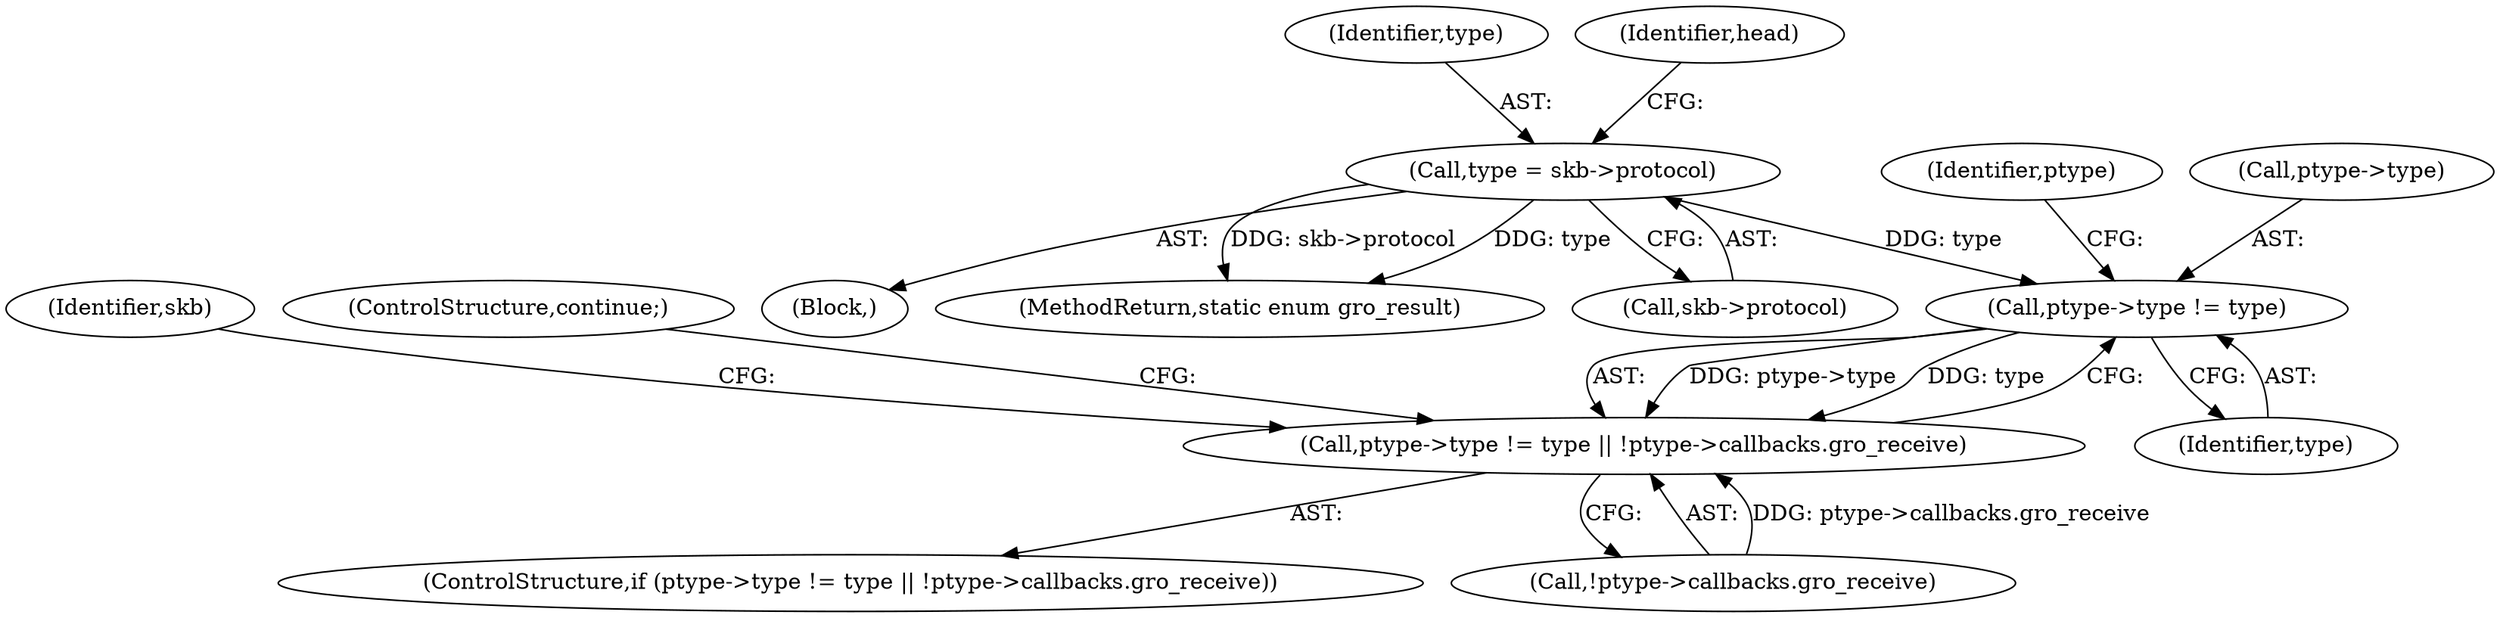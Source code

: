 digraph "0_linux_fac8e0f579695a3ecbc4d3cac369139d7f819971@pointer" {
"1000153" [label="(Call,ptype->type != type)"];
"1000112" [label="(Call,type = skb->protocol)"];
"1000152" [label="(Call,ptype->type != type || !ptype->callbacks.gro_receive)"];
"1000166" [label="(Identifier,skb)"];
"1000113" [label="(Identifier,type)"];
"1000153" [label="(Call,ptype->type != type)"];
"1000119" [label="(Identifier,head)"];
"1000157" [label="(Identifier,type)"];
"1000151" [label="(ControlStructure,if (ptype->type != type || !ptype->callbacks.gro_receive))"];
"1000105" [label="(Block,)"];
"1000435" [label="(MethodReturn,static enum gro_result)"];
"1000152" [label="(Call,ptype->type != type || !ptype->callbacks.gro_receive)"];
"1000158" [label="(Call,!ptype->callbacks.gro_receive)"];
"1000164" [label="(ControlStructure,continue;)"];
"1000112" [label="(Call,type = skb->protocol)"];
"1000161" [label="(Identifier,ptype)"];
"1000154" [label="(Call,ptype->type)"];
"1000114" [label="(Call,skb->protocol)"];
"1000153" -> "1000152"  [label="AST: "];
"1000153" -> "1000157"  [label="CFG: "];
"1000154" -> "1000153"  [label="AST: "];
"1000157" -> "1000153"  [label="AST: "];
"1000161" -> "1000153"  [label="CFG: "];
"1000152" -> "1000153"  [label="CFG: "];
"1000153" -> "1000152"  [label="DDG: ptype->type"];
"1000153" -> "1000152"  [label="DDG: type"];
"1000112" -> "1000153"  [label="DDG: type"];
"1000112" -> "1000105"  [label="AST: "];
"1000112" -> "1000114"  [label="CFG: "];
"1000113" -> "1000112"  [label="AST: "];
"1000114" -> "1000112"  [label="AST: "];
"1000119" -> "1000112"  [label="CFG: "];
"1000112" -> "1000435"  [label="DDG: skb->protocol"];
"1000112" -> "1000435"  [label="DDG: type"];
"1000152" -> "1000151"  [label="AST: "];
"1000152" -> "1000158"  [label="CFG: "];
"1000158" -> "1000152"  [label="AST: "];
"1000164" -> "1000152"  [label="CFG: "];
"1000166" -> "1000152"  [label="CFG: "];
"1000158" -> "1000152"  [label="DDG: ptype->callbacks.gro_receive"];
}
